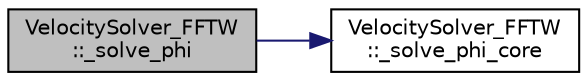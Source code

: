 digraph "VelocitySolver_FFTW::_solve_phi"
{
  edge [fontname="Helvetica",fontsize="10",labelfontname="Helvetica",labelfontsize="10"];
  node [fontname="Helvetica",fontsize="10",shape=record];
  rankdir="LR";
  Node1 [label="VelocitySolver_FFTW\l::_solve_phi",height=0.2,width=0.4,color="black", fillcolor="grey75", style="filled", fontcolor="black"];
  Node1 -> Node2 [color="midnightblue",fontsize="10",style="solid",fontname="Helvetica"];
  Node2 [label="VelocitySolver_FFTW\l::_solve_phi_core",height=0.2,width=0.4,color="black", fillcolor="white", style="filled",URL="$class_velocity_solver___f_f_t_w.html#a91285c45bc852d516b7ce421669f0b35"];
}

